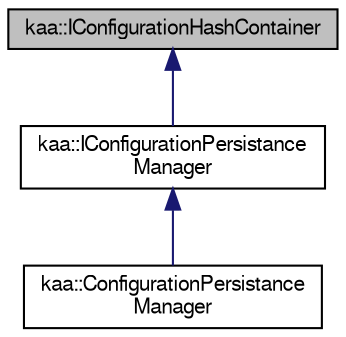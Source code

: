 digraph "kaa::IConfigurationHashContainer"
{
  bgcolor="transparent";
  edge [fontname="FreeSans",fontsize="10",labelfontname="FreeSans",labelfontsize="10"];
  node [fontname="FreeSans",fontsize="10",shape=record];
  Node1 [label="kaa::IConfigurationHashContainer",height=0.2,width=0.4,color="black", fillcolor="grey75", style="filled" fontcolor="black"];
  Node1 -> Node2 [dir="back",color="midnightblue",fontsize="10",style="solid",fontname="FreeSans"];
  Node2 [label="kaa::IConfigurationPersistance\lManager",height=0.2,width=0.4,color="black",URL="$classkaa_1_1IConfigurationPersistanceManager.html"];
  Node2 -> Node3 [dir="back",color="midnightblue",fontsize="10",style="solid",fontname="FreeSans"];
  Node3 [label="kaa::ConfigurationPersistance\lManager",height=0.2,width=0.4,color="black",URL="$classkaa_1_1ConfigurationPersistanceManager.html"];
}

